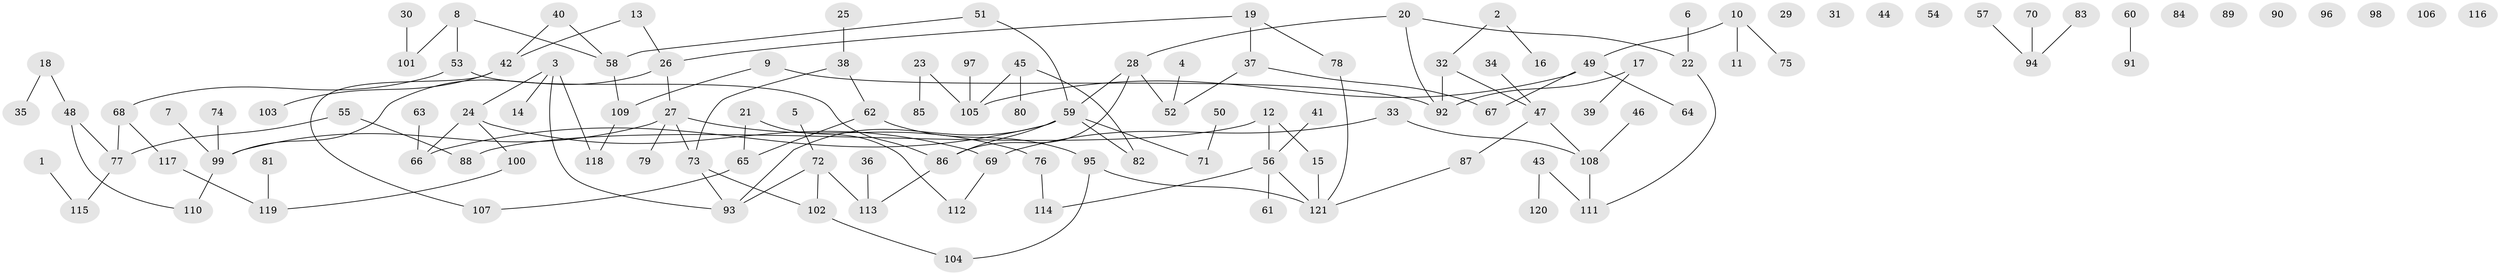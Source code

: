 // Generated by graph-tools (version 1.1) at 2025/00/03/09/25 03:00:44]
// undirected, 121 vertices, 130 edges
graph export_dot {
graph [start="1"]
  node [color=gray90,style=filled];
  1;
  2;
  3;
  4;
  5;
  6;
  7;
  8;
  9;
  10;
  11;
  12;
  13;
  14;
  15;
  16;
  17;
  18;
  19;
  20;
  21;
  22;
  23;
  24;
  25;
  26;
  27;
  28;
  29;
  30;
  31;
  32;
  33;
  34;
  35;
  36;
  37;
  38;
  39;
  40;
  41;
  42;
  43;
  44;
  45;
  46;
  47;
  48;
  49;
  50;
  51;
  52;
  53;
  54;
  55;
  56;
  57;
  58;
  59;
  60;
  61;
  62;
  63;
  64;
  65;
  66;
  67;
  68;
  69;
  70;
  71;
  72;
  73;
  74;
  75;
  76;
  77;
  78;
  79;
  80;
  81;
  82;
  83;
  84;
  85;
  86;
  87;
  88;
  89;
  90;
  91;
  92;
  93;
  94;
  95;
  96;
  97;
  98;
  99;
  100;
  101;
  102;
  103;
  104;
  105;
  106;
  107;
  108;
  109;
  110;
  111;
  112;
  113;
  114;
  115;
  116;
  117;
  118;
  119;
  120;
  121;
  1 -- 115;
  2 -- 16;
  2 -- 32;
  3 -- 14;
  3 -- 24;
  3 -- 93;
  3 -- 118;
  4 -- 52;
  5 -- 72;
  6 -- 22;
  7 -- 99;
  8 -- 53;
  8 -- 58;
  8 -- 101;
  9 -- 92;
  9 -- 109;
  10 -- 11;
  10 -- 49;
  10 -- 75;
  12 -- 15;
  12 -- 56;
  12 -- 88;
  13 -- 26;
  13 -- 42;
  15 -- 121;
  17 -- 39;
  17 -- 92;
  18 -- 35;
  18 -- 48;
  19 -- 26;
  19 -- 37;
  19 -- 78;
  20 -- 22;
  20 -- 28;
  20 -- 92;
  21 -- 65;
  21 -- 112;
  22 -- 111;
  23 -- 85;
  23 -- 105;
  24 -- 66;
  24 -- 69;
  24 -- 100;
  25 -- 38;
  26 -- 27;
  26 -- 99;
  27 -- 73;
  27 -- 76;
  27 -- 79;
  27 -- 99;
  28 -- 52;
  28 -- 59;
  28 -- 86;
  30 -- 101;
  32 -- 47;
  32 -- 92;
  33 -- 69;
  33 -- 108;
  34 -- 47;
  36 -- 113;
  37 -- 52;
  37 -- 67;
  38 -- 62;
  38 -- 73;
  40 -- 42;
  40 -- 58;
  41 -- 56;
  42 -- 103;
  42 -- 107;
  43 -- 111;
  43 -- 120;
  45 -- 80;
  45 -- 82;
  45 -- 105;
  46 -- 108;
  47 -- 87;
  47 -- 108;
  48 -- 77;
  48 -- 110;
  49 -- 64;
  49 -- 67;
  49 -- 105;
  50 -- 71;
  51 -- 58;
  51 -- 59;
  53 -- 68;
  53 -- 86;
  55 -- 77;
  55 -- 88;
  56 -- 61;
  56 -- 114;
  56 -- 121;
  57 -- 94;
  58 -- 109;
  59 -- 66;
  59 -- 71;
  59 -- 82;
  59 -- 86;
  59 -- 93;
  60 -- 91;
  62 -- 65;
  62 -- 95;
  63 -- 66;
  65 -- 107;
  68 -- 77;
  68 -- 117;
  69 -- 112;
  70 -- 94;
  72 -- 93;
  72 -- 102;
  72 -- 113;
  73 -- 93;
  73 -- 102;
  74 -- 99;
  76 -- 114;
  77 -- 115;
  78 -- 121;
  81 -- 119;
  83 -- 94;
  86 -- 113;
  87 -- 121;
  95 -- 104;
  95 -- 121;
  97 -- 105;
  99 -- 110;
  100 -- 119;
  102 -- 104;
  108 -- 111;
  109 -- 118;
  117 -- 119;
}
